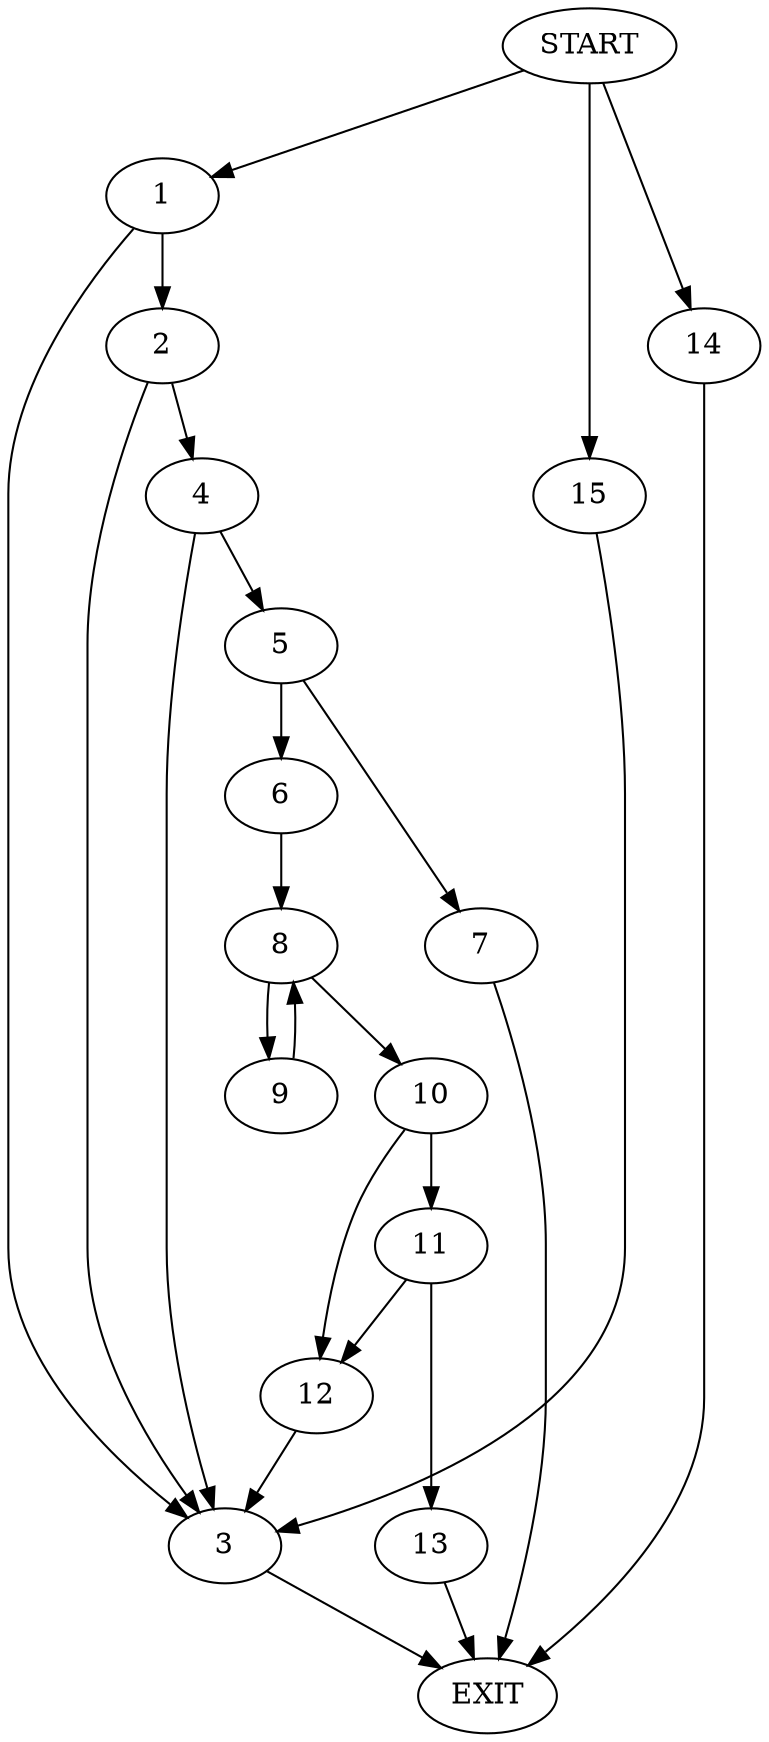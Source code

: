 digraph {
0 [label="START"]
16 [label="EXIT"]
0 -> 1
1 -> 2
1 -> 3
2 -> 4
2 -> 3
3 -> 16
4 -> 5
4 -> 3
5 -> 6
5 -> 7
7 -> 16
6 -> 8
8 -> 9
8 -> 10
9 -> 8
10 -> 11
10 -> 12
11 -> 13
11 -> 12
12 -> 3
0 -> 14
14 -> 16
13 -> 16
0 -> 15
15 -> 3
}
